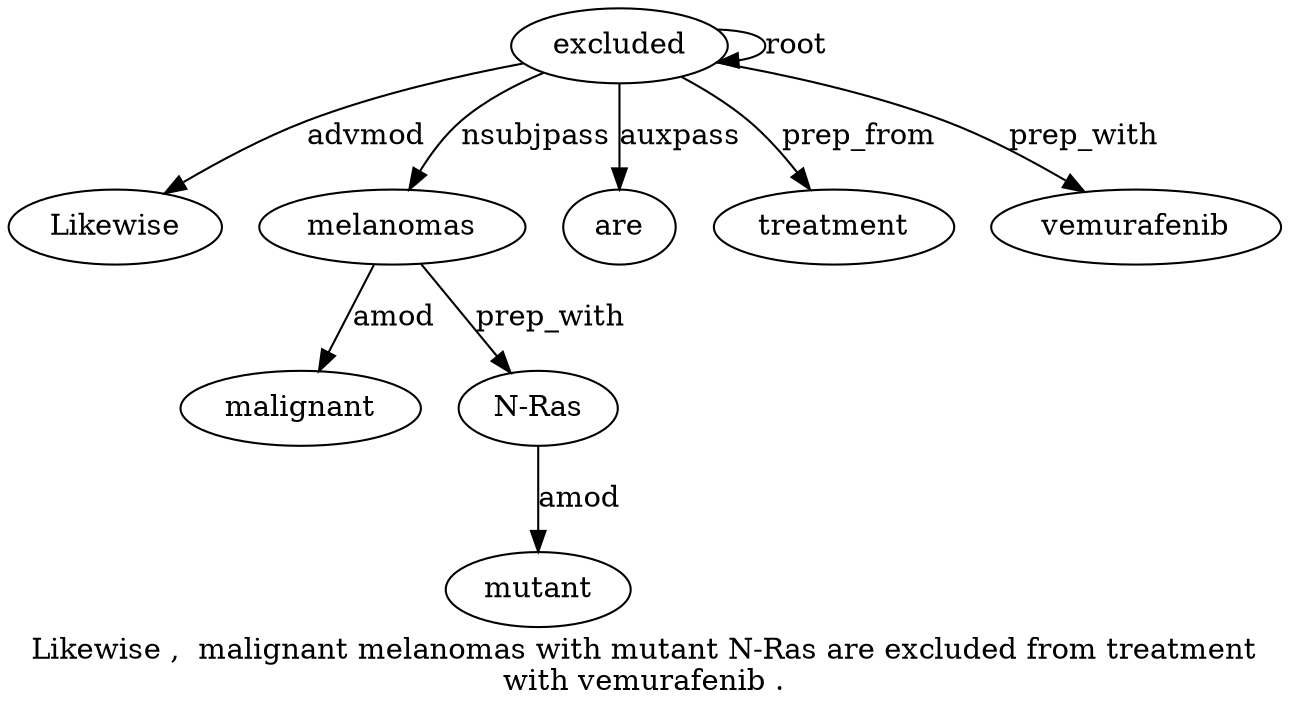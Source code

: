 digraph "Likewise ,  malignant melanomas with mutant N-Ras are excluded from treatment with vemurafenib ." {
label="Likewise ,  malignant melanomas with mutant N-Ras are excluded from treatment
with vemurafenib .";
excluded9 [style=filled, fillcolor=white, label=excluded];
Likewise1 [style=filled, fillcolor=white, label=Likewise];
excluded9 -> Likewise1  [label=advmod];
melanomas4 [style=filled, fillcolor=white, label=melanomas];
malignant3 [style=filled, fillcolor=white, label=malignant];
melanomas4 -> malignant3  [label=amod];
excluded9 -> melanomas4  [label=nsubjpass];
"N-Ras7" [style=filled, fillcolor=white, label="N-Ras"];
mutant6 [style=filled, fillcolor=white, label=mutant];
"N-Ras7" -> mutant6  [label=amod];
melanomas4 -> "N-Ras7"  [label=prep_with];
are8 [style=filled, fillcolor=white, label=are];
excluded9 -> are8  [label=auxpass];
excluded9 -> excluded9  [label=root];
treatment11 [style=filled, fillcolor=white, label=treatment];
excluded9 -> treatment11  [label=prep_from];
vemurafenib13 [style=filled, fillcolor=white, label=vemurafenib];
excluded9 -> vemurafenib13  [label=prep_with];
}

